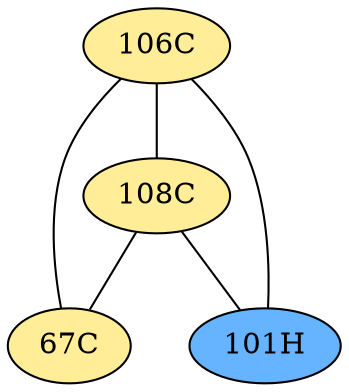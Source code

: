 // The Round Table
graph {
	"106C" [fillcolor="#FFED97" style=radial]
	"108C" [fillcolor="#FFED97" style=radial]
	"106C" -- "108C" [penwidth=1]
	"106C" [fillcolor="#FFED97" style=radial]
	"67C" [fillcolor="#FFED97" style=radial]
	"106C" -- "67C" [penwidth=1]
	"106C" [fillcolor="#FFED97" style=radial]
	"101H" [fillcolor="#66B3FF" style=radial]
	"106C" -- "101H" [penwidth=1]
	"108C" [fillcolor="#FFED97" style=radial]
	"67C" [fillcolor="#FFED97" style=radial]
	"108C" -- "67C" [penwidth=1]
	"108C" [fillcolor="#FFED97" style=radial]
	"101H" [fillcolor="#66B3FF" style=radial]
	"108C" -- "101H" [penwidth=1]
}
